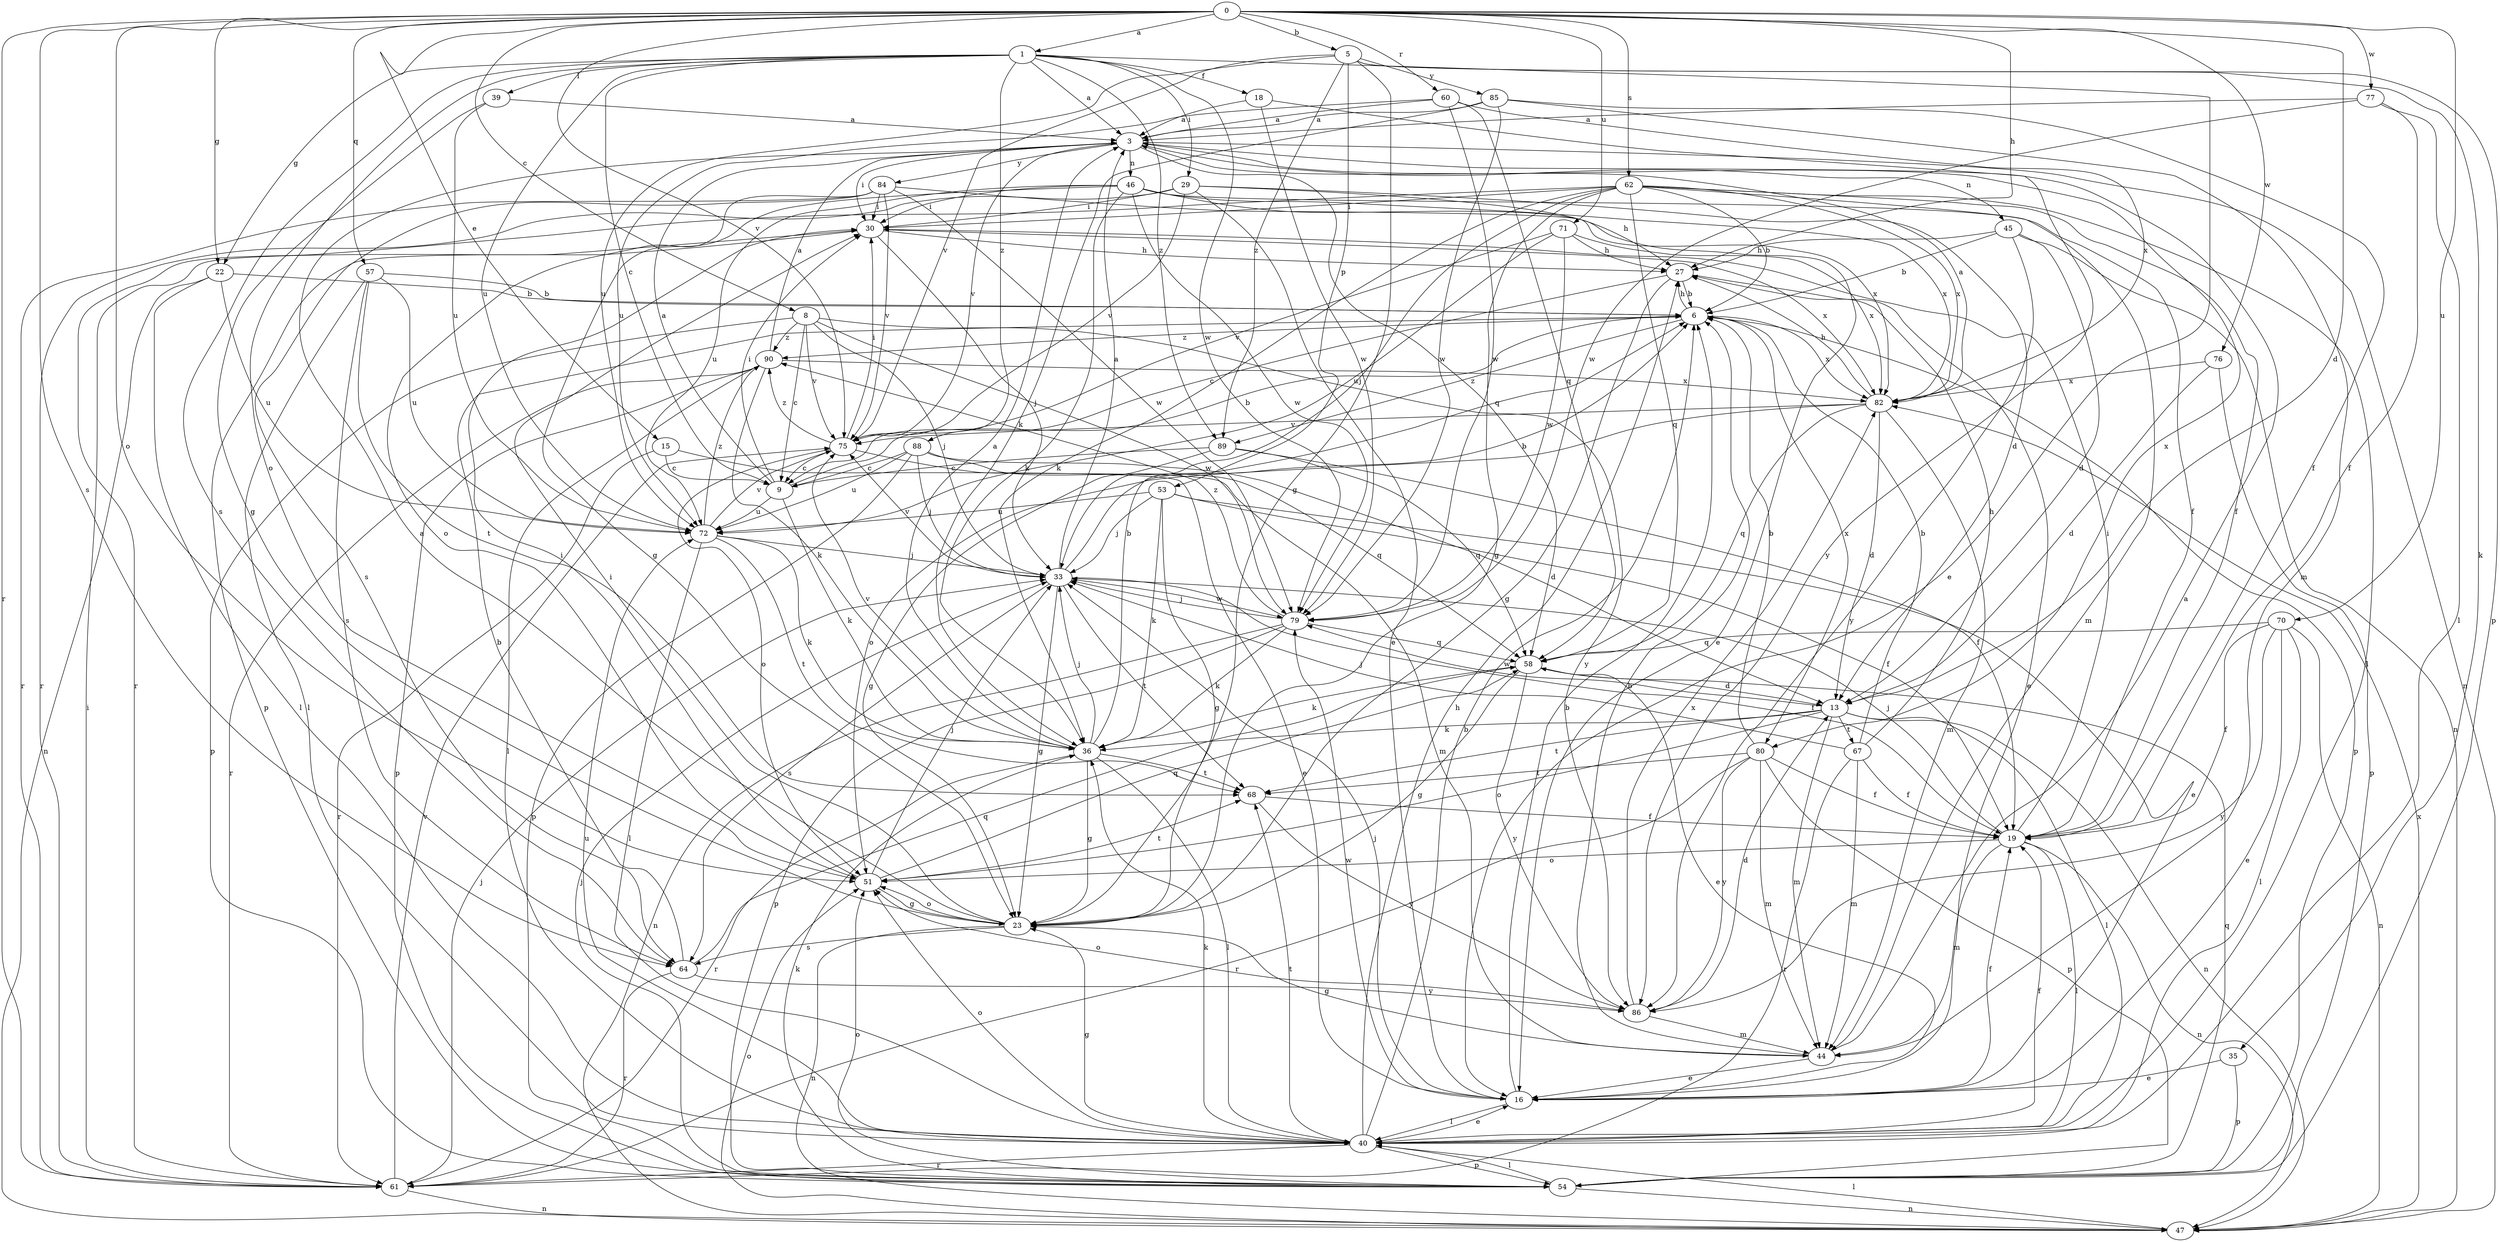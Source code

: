 strict digraph  {
0;
1;
3;
5;
6;
8;
9;
13;
15;
16;
18;
19;
22;
23;
27;
29;
30;
33;
35;
36;
39;
40;
44;
45;
46;
47;
51;
53;
54;
57;
58;
60;
61;
62;
64;
67;
68;
70;
71;
72;
75;
76;
77;
79;
80;
82;
84;
85;
86;
88;
89;
90;
0 -> 1  [label=a];
0 -> 5  [label=b];
0 -> 8  [label=c];
0 -> 13  [label=d];
0 -> 15  [label=e];
0 -> 22  [label=g];
0 -> 27  [label=h];
0 -> 51  [label=o];
0 -> 57  [label=q];
0 -> 60  [label=r];
0 -> 61  [label=r];
0 -> 62  [label=s];
0 -> 64  [label=s];
0 -> 70  [label=u];
0 -> 71  [label=u];
0 -> 75  [label=v];
0 -> 76  [label=w];
0 -> 77  [label=w];
1 -> 3  [label=a];
1 -> 9  [label=c];
1 -> 16  [label=e];
1 -> 18  [label=f];
1 -> 22  [label=g];
1 -> 29  [label=i];
1 -> 39  [label=l];
1 -> 51  [label=o];
1 -> 64  [label=s];
1 -> 72  [label=u];
1 -> 79  [label=w];
1 -> 88  [label=z];
1 -> 89  [label=z];
3 -> 30  [label=i];
3 -> 45  [label=n];
3 -> 46  [label=n];
3 -> 47  [label=n];
3 -> 58  [label=q];
3 -> 75  [label=v];
3 -> 80  [label=x];
3 -> 84  [label=y];
5 -> 23  [label=g];
5 -> 35  [label=k];
5 -> 53  [label=p];
5 -> 54  [label=p];
5 -> 72  [label=u];
5 -> 75  [label=v];
5 -> 85  [label=y];
5 -> 89  [label=z];
6 -> 27  [label=h];
6 -> 54  [label=p];
6 -> 80  [label=x];
6 -> 82  [label=x];
6 -> 89  [label=z];
6 -> 90  [label=z];
8 -> 9  [label=c];
8 -> 33  [label=j];
8 -> 54  [label=p];
8 -> 75  [label=v];
8 -> 79  [label=w];
8 -> 86  [label=y];
8 -> 90  [label=z];
9 -> 3  [label=a];
9 -> 6  [label=b];
9 -> 30  [label=i];
9 -> 36  [label=k];
9 -> 72  [label=u];
13 -> 36  [label=k];
13 -> 40  [label=l];
13 -> 44  [label=m];
13 -> 47  [label=n];
13 -> 51  [label=o];
13 -> 67  [label=t];
13 -> 68  [label=t];
13 -> 79  [label=w];
15 -> 9  [label=c];
15 -> 16  [label=e];
15 -> 61  [label=r];
16 -> 6  [label=b];
16 -> 19  [label=f];
16 -> 33  [label=j];
16 -> 40  [label=l];
16 -> 79  [label=w];
18 -> 3  [label=a];
18 -> 79  [label=w];
18 -> 86  [label=y];
19 -> 30  [label=i];
19 -> 33  [label=j];
19 -> 40  [label=l];
19 -> 44  [label=m];
19 -> 47  [label=n];
19 -> 51  [label=o];
22 -> 6  [label=b];
22 -> 40  [label=l];
22 -> 47  [label=n];
22 -> 72  [label=u];
23 -> 3  [label=a];
23 -> 30  [label=i];
23 -> 47  [label=n];
23 -> 51  [label=o];
23 -> 64  [label=s];
27 -> 6  [label=b];
27 -> 9  [label=c];
27 -> 16  [label=e];
27 -> 23  [label=g];
29 -> 13  [label=d];
29 -> 16  [label=e];
29 -> 27  [label=h];
29 -> 30  [label=i];
29 -> 61  [label=r];
29 -> 75  [label=v];
30 -> 27  [label=h];
30 -> 33  [label=j];
30 -> 54  [label=p];
30 -> 82  [label=x];
33 -> 3  [label=a];
33 -> 6  [label=b];
33 -> 19  [label=f];
33 -> 23  [label=g];
33 -> 64  [label=s];
33 -> 68  [label=t];
33 -> 75  [label=v];
33 -> 79  [label=w];
35 -> 16  [label=e];
35 -> 54  [label=p];
36 -> 3  [label=a];
36 -> 6  [label=b];
36 -> 23  [label=g];
36 -> 33  [label=j];
36 -> 40  [label=l];
36 -> 61  [label=r];
36 -> 68  [label=t];
36 -> 75  [label=v];
39 -> 3  [label=a];
39 -> 23  [label=g];
39 -> 72  [label=u];
40 -> 6  [label=b];
40 -> 16  [label=e];
40 -> 19  [label=f];
40 -> 23  [label=g];
40 -> 27  [label=h];
40 -> 36  [label=k];
40 -> 51  [label=o];
40 -> 54  [label=p];
40 -> 61  [label=r];
40 -> 68  [label=t];
40 -> 72  [label=u];
44 -> 3  [label=a];
44 -> 6  [label=b];
44 -> 16  [label=e];
44 -> 23  [label=g];
45 -> 6  [label=b];
45 -> 13  [label=d];
45 -> 27  [label=h];
45 -> 47  [label=n];
45 -> 86  [label=y];
46 -> 16  [label=e];
46 -> 19  [label=f];
46 -> 23  [label=g];
46 -> 30  [label=i];
46 -> 36  [label=k];
46 -> 72  [label=u];
46 -> 79  [label=w];
46 -> 82  [label=x];
47 -> 40  [label=l];
47 -> 51  [label=o];
47 -> 82  [label=x];
51 -> 23  [label=g];
51 -> 30  [label=i];
51 -> 33  [label=j];
51 -> 58  [label=q];
51 -> 68  [label=t];
53 -> 16  [label=e];
53 -> 19  [label=f];
53 -> 23  [label=g];
53 -> 33  [label=j];
53 -> 36  [label=k];
53 -> 72  [label=u];
54 -> 33  [label=j];
54 -> 36  [label=k];
54 -> 40  [label=l];
54 -> 47  [label=n];
54 -> 51  [label=o];
54 -> 58  [label=q];
57 -> 6  [label=b];
57 -> 40  [label=l];
57 -> 64  [label=s];
57 -> 68  [label=t];
57 -> 72  [label=u];
58 -> 13  [label=d];
58 -> 16  [label=e];
58 -> 23  [label=g];
58 -> 36  [label=k];
58 -> 86  [label=y];
60 -> 3  [label=a];
60 -> 58  [label=q];
60 -> 72  [label=u];
60 -> 79  [label=w];
60 -> 82  [label=x];
61 -> 30  [label=i];
61 -> 33  [label=j];
61 -> 47  [label=n];
61 -> 75  [label=v];
62 -> 6  [label=b];
62 -> 19  [label=f];
62 -> 23  [label=g];
62 -> 30  [label=i];
62 -> 33  [label=j];
62 -> 36  [label=k];
62 -> 40  [label=l];
62 -> 44  [label=m];
62 -> 58  [label=q];
62 -> 61  [label=r];
62 -> 82  [label=x];
64 -> 6  [label=b];
64 -> 58  [label=q];
64 -> 61  [label=r];
64 -> 86  [label=y];
67 -> 6  [label=b];
67 -> 19  [label=f];
67 -> 27  [label=h];
67 -> 33  [label=j];
67 -> 44  [label=m];
67 -> 61  [label=r];
68 -> 19  [label=f];
68 -> 86  [label=y];
70 -> 16  [label=e];
70 -> 19  [label=f];
70 -> 40  [label=l];
70 -> 47  [label=n];
70 -> 58  [label=q];
70 -> 86  [label=y];
71 -> 27  [label=h];
71 -> 72  [label=u];
71 -> 75  [label=v];
71 -> 79  [label=w];
71 -> 82  [label=x];
72 -> 33  [label=j];
72 -> 36  [label=k];
72 -> 40  [label=l];
72 -> 68  [label=t];
72 -> 75  [label=v];
72 -> 90  [label=z];
75 -> 9  [label=c];
75 -> 30  [label=i];
75 -> 44  [label=m];
75 -> 51  [label=o];
75 -> 90  [label=z];
76 -> 13  [label=d];
76 -> 54  [label=p];
76 -> 82  [label=x];
77 -> 3  [label=a];
77 -> 19  [label=f];
77 -> 40  [label=l];
77 -> 79  [label=w];
79 -> 33  [label=j];
79 -> 36  [label=k];
79 -> 47  [label=n];
79 -> 54  [label=p];
79 -> 58  [label=q];
79 -> 90  [label=z];
80 -> 6  [label=b];
80 -> 19  [label=f];
80 -> 44  [label=m];
80 -> 54  [label=p];
80 -> 61  [label=r];
80 -> 68  [label=t];
80 -> 86  [label=y];
82 -> 3  [label=a];
82 -> 13  [label=d];
82 -> 27  [label=h];
82 -> 44  [label=m];
82 -> 51  [label=o];
82 -> 58  [label=q];
82 -> 75  [label=v];
84 -> 30  [label=i];
84 -> 51  [label=o];
84 -> 61  [label=r];
84 -> 64  [label=s];
84 -> 75  [label=v];
84 -> 79  [label=w];
84 -> 82  [label=x];
85 -> 3  [label=a];
85 -> 19  [label=f];
85 -> 36  [label=k];
85 -> 44  [label=m];
85 -> 79  [label=w];
86 -> 13  [label=d];
86 -> 44  [label=m];
86 -> 51  [label=o];
86 -> 82  [label=x];
88 -> 9  [label=c];
88 -> 13  [label=d];
88 -> 33  [label=j];
88 -> 54  [label=p];
88 -> 58  [label=q];
88 -> 72  [label=u];
89 -> 9  [label=c];
89 -> 19  [label=f];
89 -> 23  [label=g];
89 -> 58  [label=q];
90 -> 3  [label=a];
90 -> 36  [label=k];
90 -> 40  [label=l];
90 -> 54  [label=p];
90 -> 61  [label=r];
90 -> 82  [label=x];
}
